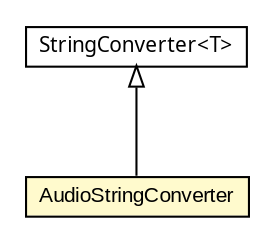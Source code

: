 #!/usr/local/bin/dot
#
# Class diagram 
# Generated by UMLGraph version 5.1 (http://www.umlgraph.org/)
#

digraph G {
	edge [fontname="arial",fontsize=10,labelfontname="arial",labelfontsize=10];
	node [fontname="arial",fontsize=10,shape=plaintext];
	nodesep=0.25;
	ranksep=0.5;
	// org.olympe.musicplayer.util.AudioStringConverter
	c1522 [label=<<table title="org.olympe.musicplayer.util.AudioStringConverter" border="0" cellborder="1" cellspacing="0" cellpadding="2" port="p" bgcolor="lemonChiffon" href="./AudioStringConverter.html">
		<tr><td><table border="0" cellspacing="0" cellpadding="1">
<tr><td align="center" balign="center"> AudioStringConverter </td></tr>
		</table></td></tr>
		</table>>, fontname="arial", fontcolor="black", fontsize=10.0];
	//org.olympe.musicplayer.util.AudioStringConverter extends javafx.util.StringConverter<org.olympe.musicplayer.bean.model.Audio>
	c1524:p -> c1522:p [dir=back,arrowtail=empty];
	// javafx.util.StringConverter<T>
	c1524 [label=<<table title="javafx.util.StringConverter" border="0" cellborder="1" cellspacing="0" cellpadding="2" port="p" href="http://java.sun.com/j2se/1.4.2/docs/api/javafx/util/StringConverter.html">
		<tr><td><table border="0" cellspacing="0" cellpadding="1">
<tr><td align="center" balign="center"><font face="ariali"> StringConverter&lt;T&gt; </font></td></tr>
		</table></td></tr>
		</table>>, fontname="arial", fontcolor="black", fontsize=10.0];
}


